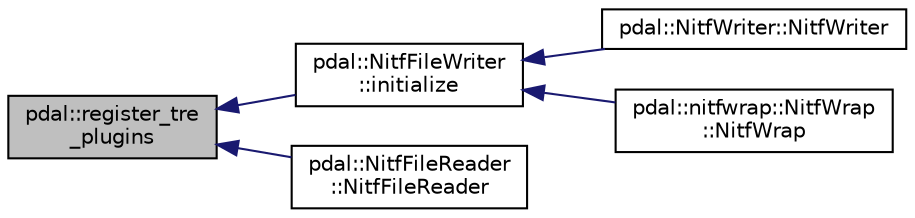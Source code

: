 digraph "pdal::register_tre_plugins"
{
  edge [fontname="Helvetica",fontsize="10",labelfontname="Helvetica",labelfontsize="10"];
  node [fontname="Helvetica",fontsize="10",shape=record];
  rankdir="LR";
  Node1 [label="pdal::register_tre\l_plugins",height=0.2,width=0.4,color="black", fillcolor="grey75", style="filled", fontcolor="black"];
  Node1 -> Node2 [dir="back",color="midnightblue",fontsize="10",style="solid",fontname="Helvetica"];
  Node2 [label="pdal::NitfFileWriter\l::initialize",height=0.2,width=0.4,color="black", fillcolor="white", style="filled",URL="$classpdal_1_1NitfFileWriter.html#ae00c7f0e920f5bea1076e621c1e524de"];
  Node2 -> Node3 [dir="back",color="midnightblue",fontsize="10",style="solid",fontname="Helvetica"];
  Node3 [label="pdal::NitfWriter::NitfWriter",height=0.2,width=0.4,color="black", fillcolor="white", style="filled",URL="$classpdal_1_1NitfWriter.html#a2397db467ddcd777da2e2937303759d1"];
  Node2 -> Node4 [dir="back",color="midnightblue",fontsize="10",style="solid",fontname="Helvetica"];
  Node4 [label="pdal::nitfwrap::NitfWrap\l::NitfWrap",height=0.2,width=0.4,color="black", fillcolor="white", style="filled",URL="$classpdal_1_1nitfwrap_1_1NitfWrap.html#a507defc6c08af645c161ee875c58374a"];
  Node1 -> Node5 [dir="back",color="midnightblue",fontsize="10",style="solid",fontname="Helvetica"];
  Node5 [label="pdal::NitfFileReader\l::NitfFileReader",height=0.2,width=0.4,color="black", fillcolor="white", style="filled",URL="$classpdal_1_1NitfFileReader.html#a934a8b5d5641526cea705851937b8981"];
}
